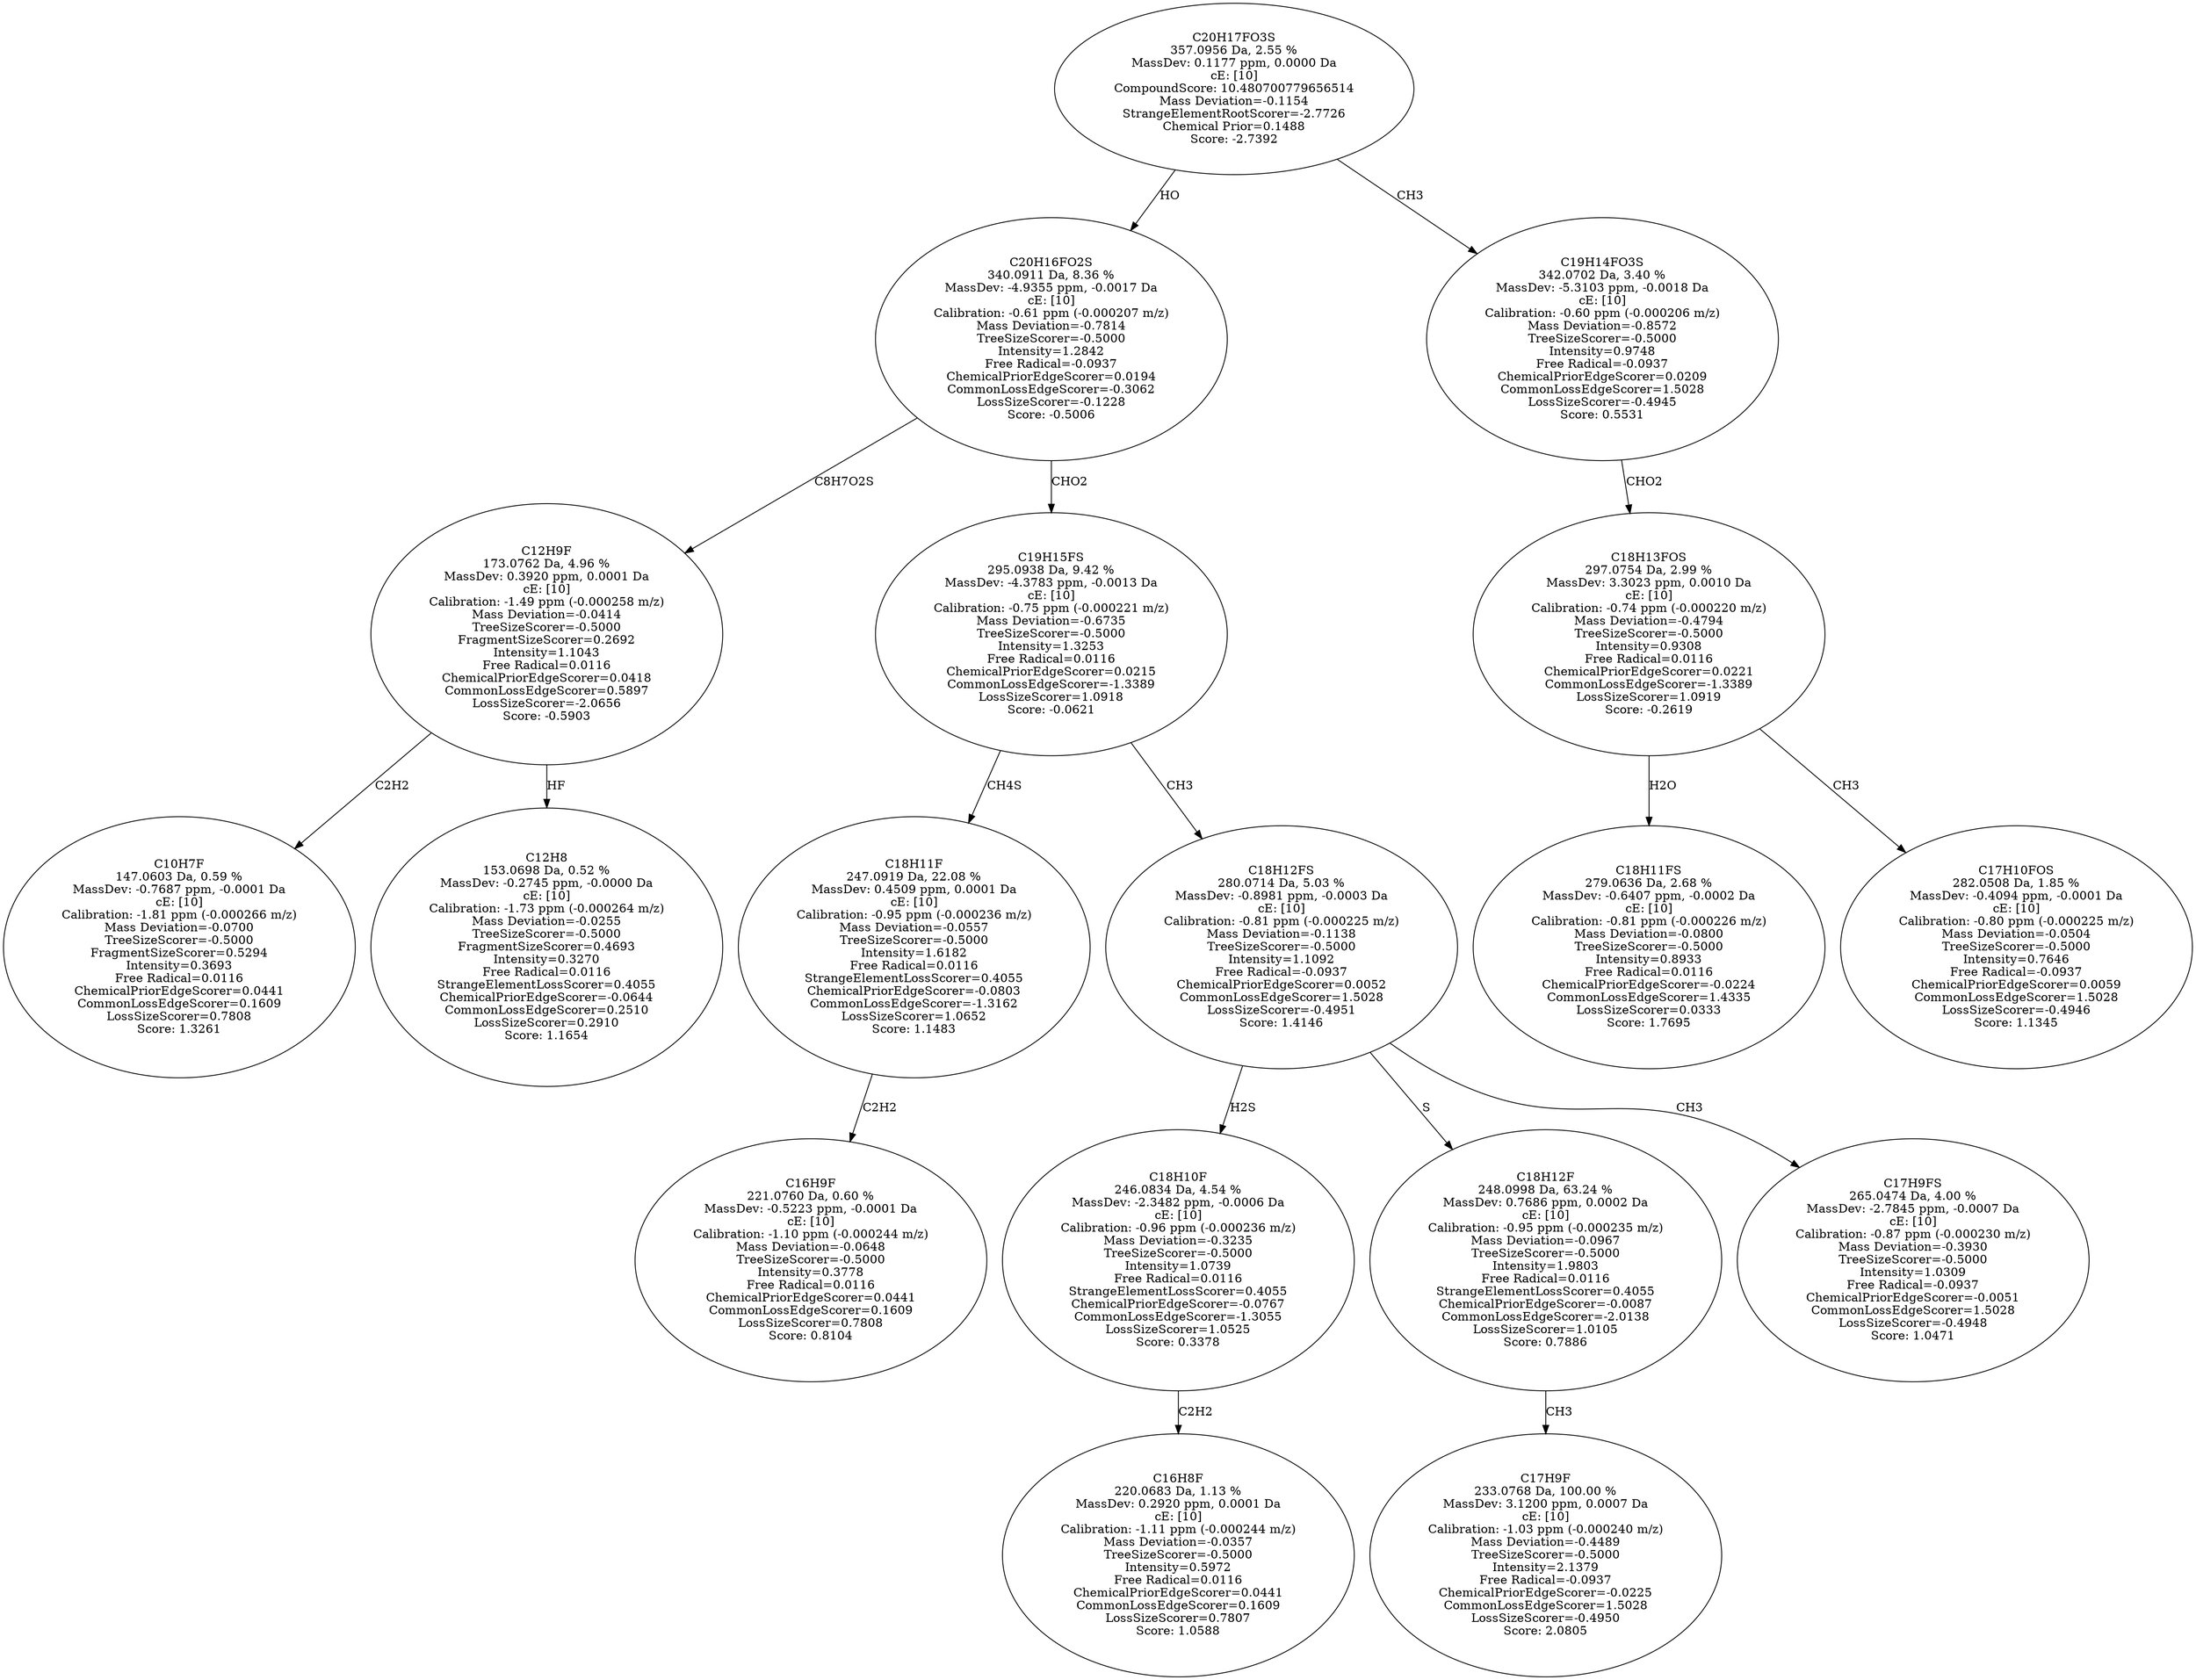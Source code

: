 strict digraph {
v1 [label="C10H7F\n147.0603 Da, 0.59 %\nMassDev: -0.7687 ppm, -0.0001 Da\ncE: [10]\nCalibration: -1.81 ppm (-0.000266 m/z)\nMass Deviation=-0.0700\nTreeSizeScorer=-0.5000\nFragmentSizeScorer=0.5294\nIntensity=0.3693\nFree Radical=0.0116\nChemicalPriorEdgeScorer=0.0441\nCommonLossEdgeScorer=0.1609\nLossSizeScorer=0.7808\nScore: 1.3261"];
v2 [label="C12H8\n153.0698 Da, 0.52 %\nMassDev: -0.2745 ppm, -0.0000 Da\ncE: [10]\nCalibration: -1.73 ppm (-0.000264 m/z)\nMass Deviation=-0.0255\nTreeSizeScorer=-0.5000\nFragmentSizeScorer=0.4693\nIntensity=0.3270\nFree Radical=0.0116\nStrangeElementLossScorer=0.4055\nChemicalPriorEdgeScorer=-0.0644\nCommonLossEdgeScorer=0.2510\nLossSizeScorer=0.2910\nScore: 1.1654"];
v3 [label="C12H9F\n173.0762 Da, 4.96 %\nMassDev: 0.3920 ppm, 0.0001 Da\ncE: [10]\nCalibration: -1.49 ppm (-0.000258 m/z)\nMass Deviation=-0.0414\nTreeSizeScorer=-0.5000\nFragmentSizeScorer=0.2692\nIntensity=1.1043\nFree Radical=0.0116\nChemicalPriorEdgeScorer=0.0418\nCommonLossEdgeScorer=0.5897\nLossSizeScorer=-2.0656\nScore: -0.5903"];
v4 [label="C16H9F\n221.0760 Da, 0.60 %\nMassDev: -0.5223 ppm, -0.0001 Da\ncE: [10]\nCalibration: -1.10 ppm (-0.000244 m/z)\nMass Deviation=-0.0648\nTreeSizeScorer=-0.5000\nIntensity=0.3778\nFree Radical=0.0116\nChemicalPriorEdgeScorer=0.0441\nCommonLossEdgeScorer=0.1609\nLossSizeScorer=0.7808\nScore: 0.8104"];
v5 [label="C18H11F\n247.0919 Da, 22.08 %\nMassDev: 0.4509 ppm, 0.0001 Da\ncE: [10]\nCalibration: -0.95 ppm (-0.000236 m/z)\nMass Deviation=-0.0557\nTreeSizeScorer=-0.5000\nIntensity=1.6182\nFree Radical=0.0116\nStrangeElementLossScorer=0.4055\nChemicalPriorEdgeScorer=-0.0803\nCommonLossEdgeScorer=-1.3162\nLossSizeScorer=1.0652\nScore: 1.1483"];
v6 [label="C16H8F\n220.0683 Da, 1.13 %\nMassDev: 0.2920 ppm, 0.0001 Da\ncE: [10]\nCalibration: -1.11 ppm (-0.000244 m/z)\nMass Deviation=-0.0357\nTreeSizeScorer=-0.5000\nIntensity=0.5972\nFree Radical=0.0116\nChemicalPriorEdgeScorer=0.0441\nCommonLossEdgeScorer=0.1609\nLossSizeScorer=0.7807\nScore: 1.0588"];
v7 [label="C18H10F\n246.0834 Da, 4.54 %\nMassDev: -2.3482 ppm, -0.0006 Da\ncE: [10]\nCalibration: -0.96 ppm (-0.000236 m/z)\nMass Deviation=-0.3235\nTreeSizeScorer=-0.5000\nIntensity=1.0739\nFree Radical=0.0116\nStrangeElementLossScorer=0.4055\nChemicalPriorEdgeScorer=-0.0767\nCommonLossEdgeScorer=-1.3055\nLossSizeScorer=1.0525\nScore: 0.3378"];
v8 [label="C17H9F\n233.0768 Da, 100.00 %\nMassDev: 3.1200 ppm, 0.0007 Da\ncE: [10]\nCalibration: -1.03 ppm (-0.000240 m/z)\nMass Deviation=-0.4489\nTreeSizeScorer=-0.5000\nIntensity=2.1379\nFree Radical=-0.0937\nChemicalPriorEdgeScorer=-0.0225\nCommonLossEdgeScorer=1.5028\nLossSizeScorer=-0.4950\nScore: 2.0805"];
v9 [label="C18H12F\n248.0998 Da, 63.24 %\nMassDev: 0.7686 ppm, 0.0002 Da\ncE: [10]\nCalibration: -0.95 ppm (-0.000235 m/z)\nMass Deviation=-0.0967\nTreeSizeScorer=-0.5000\nIntensity=1.9803\nFree Radical=0.0116\nStrangeElementLossScorer=0.4055\nChemicalPriorEdgeScorer=-0.0087\nCommonLossEdgeScorer=-2.0138\nLossSizeScorer=1.0105\nScore: 0.7886"];
v10 [label="C17H9FS\n265.0474 Da, 4.00 %\nMassDev: -2.7845 ppm, -0.0007 Da\ncE: [10]\nCalibration: -0.87 ppm (-0.000230 m/z)\nMass Deviation=-0.3930\nTreeSizeScorer=-0.5000\nIntensity=1.0309\nFree Radical=-0.0937\nChemicalPriorEdgeScorer=-0.0051\nCommonLossEdgeScorer=1.5028\nLossSizeScorer=-0.4948\nScore: 1.0471"];
v11 [label="C18H12FS\n280.0714 Da, 5.03 %\nMassDev: -0.8981 ppm, -0.0003 Da\ncE: [10]\nCalibration: -0.81 ppm (-0.000225 m/z)\nMass Deviation=-0.1138\nTreeSizeScorer=-0.5000\nIntensity=1.1092\nFree Radical=-0.0937\nChemicalPriorEdgeScorer=0.0052\nCommonLossEdgeScorer=1.5028\nLossSizeScorer=-0.4951\nScore: 1.4146"];
v12 [label="C19H15FS\n295.0938 Da, 9.42 %\nMassDev: -4.3783 ppm, -0.0013 Da\ncE: [10]\nCalibration: -0.75 ppm (-0.000221 m/z)\nMass Deviation=-0.6735\nTreeSizeScorer=-0.5000\nIntensity=1.3253\nFree Radical=0.0116\nChemicalPriorEdgeScorer=0.0215\nCommonLossEdgeScorer=-1.3389\nLossSizeScorer=1.0918\nScore: -0.0621"];
v13 [label="C20H16FO2S\n340.0911 Da, 8.36 %\nMassDev: -4.9355 ppm, -0.0017 Da\ncE: [10]\nCalibration: -0.61 ppm (-0.000207 m/z)\nMass Deviation=-0.7814\nTreeSizeScorer=-0.5000\nIntensity=1.2842\nFree Radical=-0.0937\nChemicalPriorEdgeScorer=0.0194\nCommonLossEdgeScorer=-0.3062\nLossSizeScorer=-0.1228\nScore: -0.5006"];
v14 [label="C18H11FS\n279.0636 Da, 2.68 %\nMassDev: -0.6407 ppm, -0.0002 Da\ncE: [10]\nCalibration: -0.81 ppm (-0.000226 m/z)\nMass Deviation=-0.0800\nTreeSizeScorer=-0.5000\nIntensity=0.8933\nFree Radical=0.0116\nChemicalPriorEdgeScorer=-0.0224\nCommonLossEdgeScorer=1.4335\nLossSizeScorer=0.0333\nScore: 1.7695"];
v15 [label="C17H10FOS\n282.0508 Da, 1.85 %\nMassDev: -0.4094 ppm, -0.0001 Da\ncE: [10]\nCalibration: -0.80 ppm (-0.000225 m/z)\nMass Deviation=-0.0504\nTreeSizeScorer=-0.5000\nIntensity=0.7646\nFree Radical=-0.0937\nChemicalPriorEdgeScorer=0.0059\nCommonLossEdgeScorer=1.5028\nLossSizeScorer=-0.4946\nScore: 1.1345"];
v16 [label="C18H13FOS\n297.0754 Da, 2.99 %\nMassDev: 3.3023 ppm, 0.0010 Da\ncE: [10]\nCalibration: -0.74 ppm (-0.000220 m/z)\nMass Deviation=-0.4794\nTreeSizeScorer=-0.5000\nIntensity=0.9308\nFree Radical=0.0116\nChemicalPriorEdgeScorer=0.0221\nCommonLossEdgeScorer=-1.3389\nLossSizeScorer=1.0919\nScore: -0.2619"];
v17 [label="C19H14FO3S\n342.0702 Da, 3.40 %\nMassDev: -5.3103 ppm, -0.0018 Da\ncE: [10]\nCalibration: -0.60 ppm (-0.000206 m/z)\nMass Deviation=-0.8572\nTreeSizeScorer=-0.5000\nIntensity=0.9748\nFree Radical=-0.0937\nChemicalPriorEdgeScorer=0.0209\nCommonLossEdgeScorer=1.5028\nLossSizeScorer=-0.4945\nScore: 0.5531"];
v18 [label="C20H17FO3S\n357.0956 Da, 2.55 %\nMassDev: 0.1177 ppm, 0.0000 Da\ncE: [10]\nCompoundScore: 10.480700779656514\nMass Deviation=-0.1154\nStrangeElementRootScorer=-2.7726\nChemical Prior=0.1488\nScore: -2.7392"];
v3 -> v1 [label="C2H2"];
v3 -> v2 [label="HF"];
v13 -> v3 [label="C8H7O2S"];
v5 -> v4 [label="C2H2"];
v12 -> v5 [label="CH4S"];
v7 -> v6 [label="C2H2"];
v11 -> v7 [label="H2S"];
v9 -> v8 [label="CH3"];
v11 -> v9 [label="S"];
v11 -> v10 [label="CH3"];
v12 -> v11 [label="CH3"];
v13 -> v12 [label="CHO2"];
v18 -> v13 [label="HO"];
v16 -> v14 [label="H2O"];
v16 -> v15 [label="CH3"];
v17 -> v16 [label="CHO2"];
v18 -> v17 [label="CH3"];
}